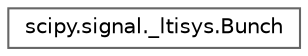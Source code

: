 digraph "Graphical Class Hierarchy"
{
 // LATEX_PDF_SIZE
  bgcolor="transparent";
  edge [fontname=Helvetica,fontsize=10,labelfontname=Helvetica,labelfontsize=10];
  node [fontname=Helvetica,fontsize=10,shape=box,height=0.2,width=0.4];
  rankdir="LR";
  Node0 [id="Node000000",label="scipy.signal._ltisys.Bunch",height=0.2,width=0.4,color="grey40", fillcolor="white", style="filled",URL="$dc/d94/classscipy_1_1signal_1_1__ltisys_1_1Bunch.html",tooltip=" "];
}

